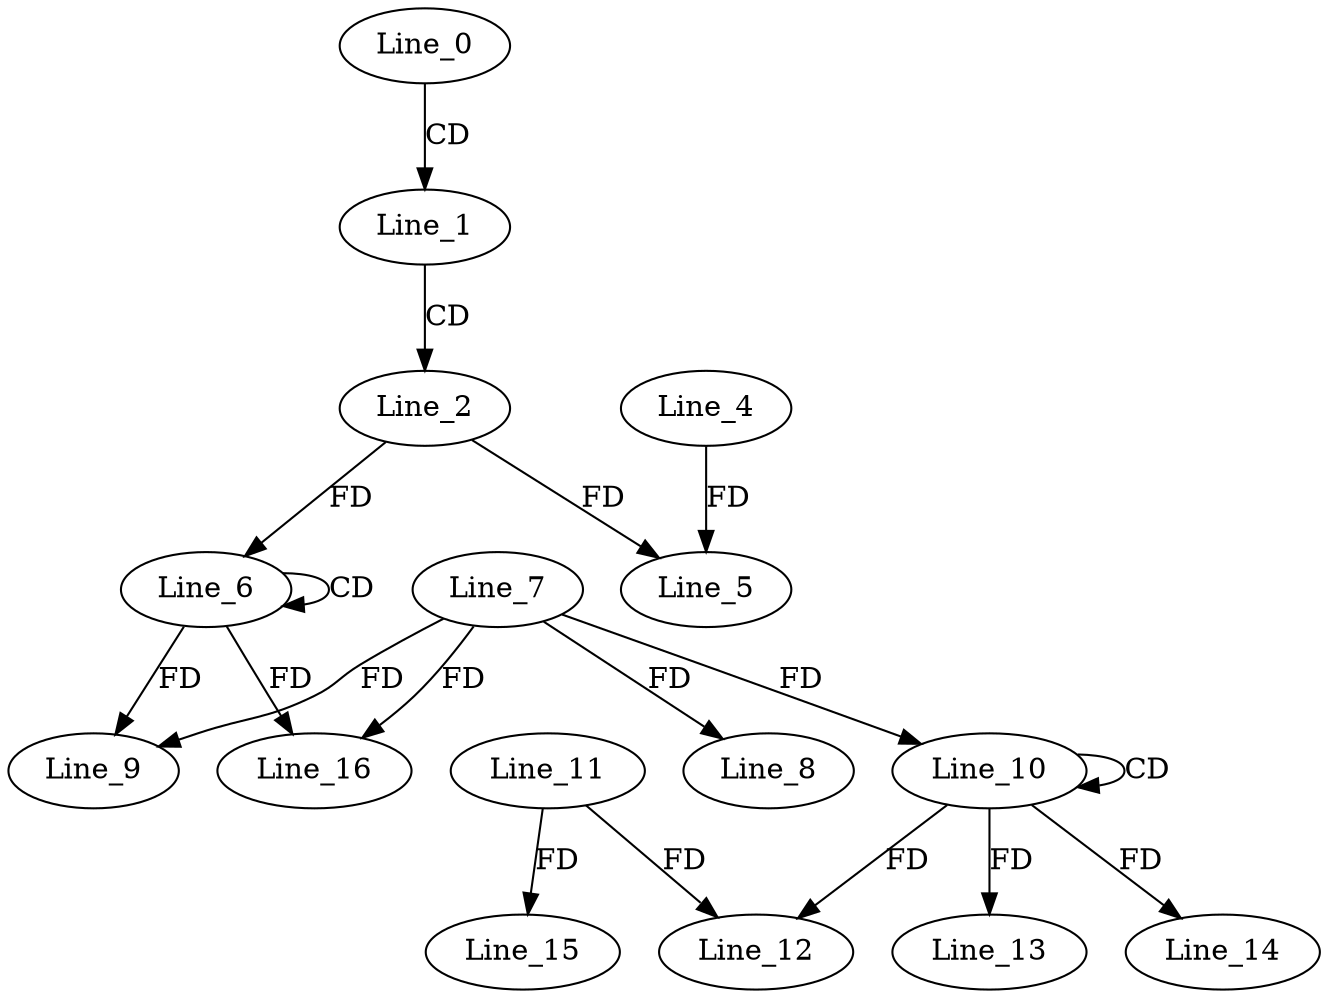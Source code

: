 digraph G {
  Line_0;
  Line_1;
  Line_2;
  Line_4;
  Line_5;
  Line_6;
  Line_6;
  Line_6;
  Line_7;
  Line_8;
  Line_9;
  Line_10;
  Line_10;
  Line_11;
  Line_12;
  Line_13;
  Line_14;
  Line_15;
  Line_16;
  Line_0 -> Line_1 [ label="CD" ];
  Line_1 -> Line_2 [ label="CD" ];
  Line_4 -> Line_5 [ label="FD" ];
  Line_2 -> Line_5 [ label="FD" ];
  Line_6 -> Line_6 [ label="CD" ];
  Line_2 -> Line_6 [ label="FD" ];
  Line_7 -> Line_8 [ label="FD" ];
  Line_6 -> Line_9 [ label="FD" ];
  Line_7 -> Line_9 [ label="FD" ];
  Line_10 -> Line_10 [ label="CD" ];
  Line_7 -> Line_10 [ label="FD" ];
  Line_11 -> Line_12 [ label="FD" ];
  Line_10 -> Line_12 [ label="FD" ];
  Line_10 -> Line_13 [ label="FD" ];
  Line_10 -> Line_14 [ label="FD" ];
  Line_11 -> Line_15 [ label="FD" ];
  Line_6 -> Line_16 [ label="FD" ];
  Line_7 -> Line_16 [ label="FD" ];
}
